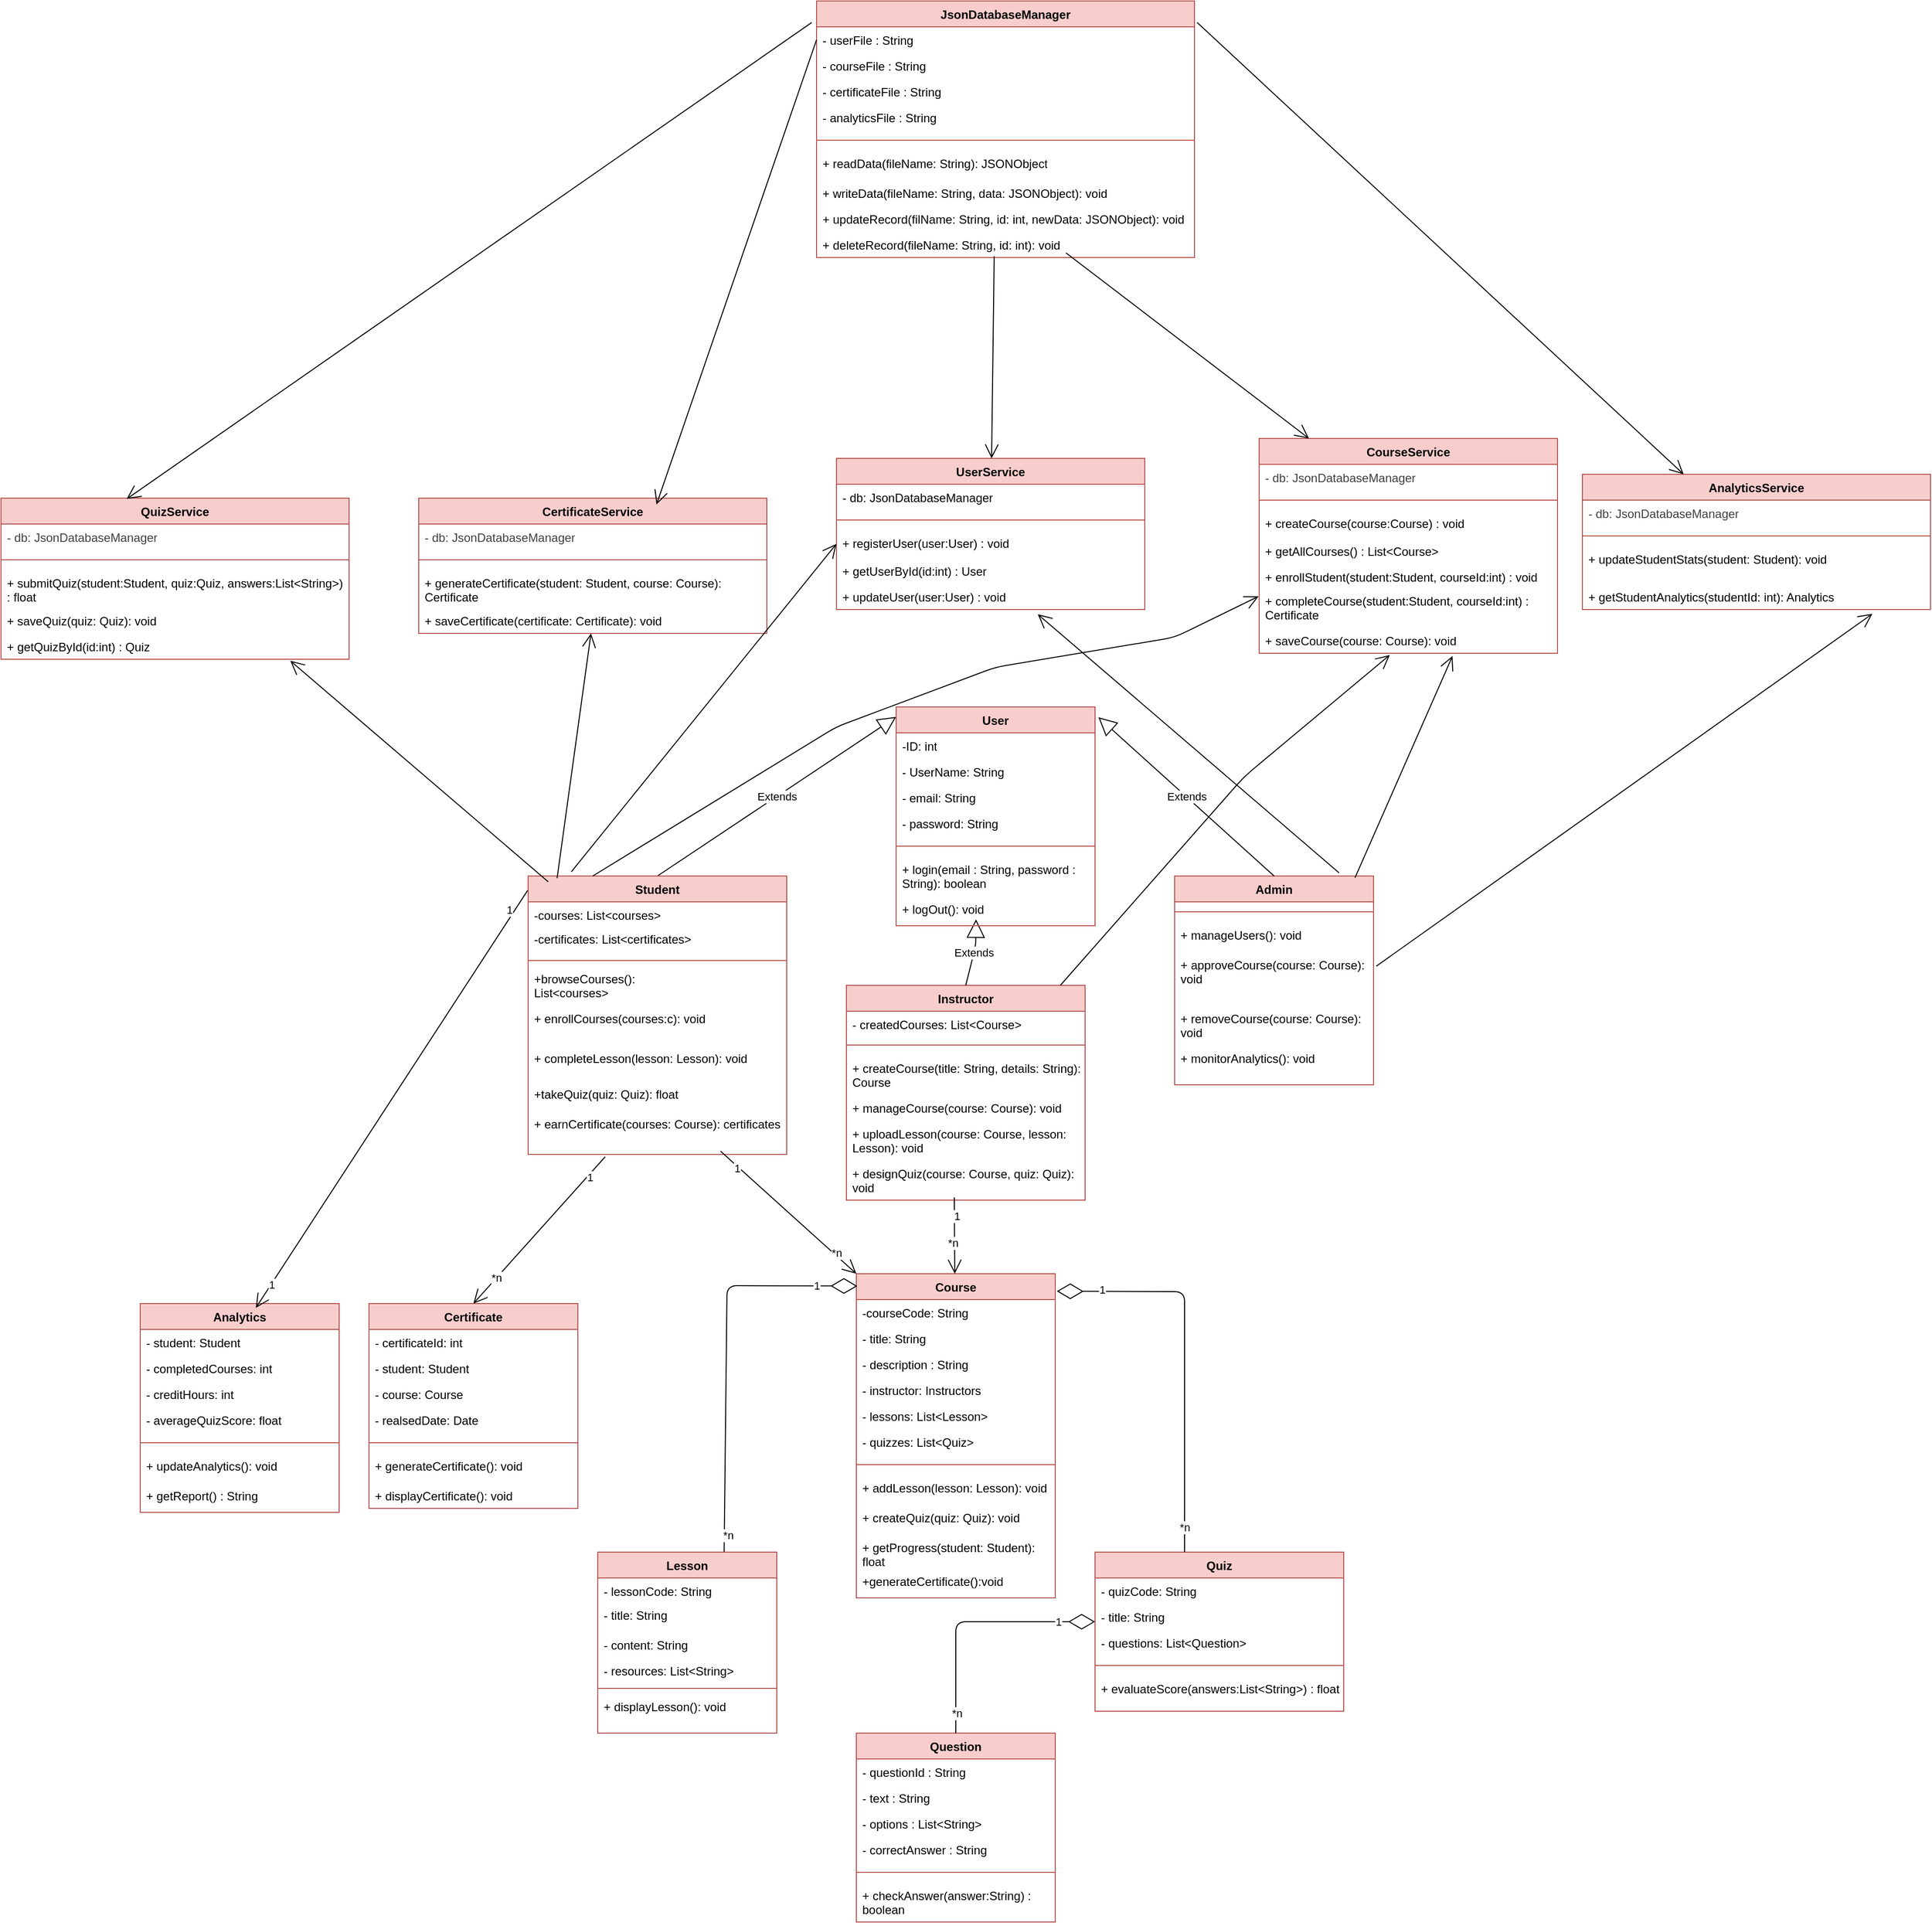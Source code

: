 <mxfile>
    <diagram id="cEKDuUURSg2HVchXVhs2" name="Page-1">
        <mxGraphModel dx="2039" dy="3141" grid="1" gridSize="10" guides="1" tooltips="1" connect="1" arrows="1" fold="1" page="1" pageScale="1" pageWidth="850" pageHeight="1100" background="#ffffff" math="0" shadow="0">
            <root>
                <mxCell id="0"/>
                <mxCell id="1" parent="0"/>
                <mxCell id="34" value="Admin" style="swimlane;fontStyle=1;align=center;verticalAlign=top;childLayout=stackLayout;horizontal=1;startSize=26;horizontalStack=0;resizeParent=1;resizeParentMax=0;resizeLast=0;collapsible=1;marginBottom=0;whiteSpace=wrap;html=1;fillColor=#f8cecc;strokeColor=#b85450;rounded=0;" parent="1" vertex="1">
                    <mxGeometry x="600" y="-920" width="200" height="210" as="geometry"/>
                </mxCell>
                <mxCell id="39" value="" style="line;strokeWidth=1;fillColor=none;align=left;verticalAlign=middle;spacingTop=-1;spacingLeft=3;spacingRight=3;rotatable=0;labelPosition=right;points=[];portConstraint=eastwest;strokeColor=inherit;rounded=0;" parent="34" vertex="1">
                    <mxGeometry y="26" width="200" height="20" as="geometry"/>
                </mxCell>
                <mxCell id="40" value="+ manageUsers(): void" style="text;strokeColor=none;fillColor=none;align=left;verticalAlign=top;spacingLeft=4;spacingRight=4;overflow=hidden;rotatable=0;points=[[0,0.5],[1,0.5]];portConstraint=eastwest;whiteSpace=wrap;html=1;rounded=0;" parent="34" vertex="1">
                    <mxGeometry y="46" width="200" height="30" as="geometry"/>
                </mxCell>
                <mxCell id="125" value="+ approveCourse(course: Course): void" style="text;strokeColor=none;fillColor=none;align=left;verticalAlign=top;spacingLeft=4;spacingRight=4;overflow=hidden;rotatable=0;points=[[0,0.5],[1,0.5]];portConstraint=eastwest;whiteSpace=wrap;html=1;rounded=0;" parent="34" vertex="1">
                    <mxGeometry y="76" width="200" height="54" as="geometry"/>
                </mxCell>
                <mxCell id="126" value="&lt;div&gt;&lt;font color=&quot;#000000&quot;&gt;+ removeCourse(course: Course): void&lt;/font&gt;&lt;/div&gt;&lt;div&gt;&lt;br&gt;&lt;/div&gt;" style="text;strokeColor=none;fillColor=none;align=left;verticalAlign=top;spacingLeft=4;spacingRight=4;overflow=hidden;rotatable=0;points=[[0,0.5],[1,0.5]];portConstraint=eastwest;whiteSpace=wrap;html=1;rounded=0;" parent="34" vertex="1">
                    <mxGeometry y="130" width="200" height="40" as="geometry"/>
                </mxCell>
                <mxCell id="127" value="&lt;div&gt;&lt;font color=&quot;#000000&quot;&gt;+ monitorAnalytics(): void&lt;/font&gt;&lt;/div&gt;&lt;div&gt;&lt;br&gt;&lt;/div&gt;" style="text;strokeColor=none;fillColor=none;align=left;verticalAlign=top;spacingLeft=4;spacingRight=4;overflow=hidden;rotatable=0;points=[[0,0.5],[1,0.5]];portConstraint=eastwest;whiteSpace=wrap;html=1;rounded=0;" parent="34" vertex="1">
                    <mxGeometry y="170" width="200" height="40" as="geometry"/>
                </mxCell>
                <mxCell id="41" value="Instructor" style="swimlane;fontStyle=1;align=center;verticalAlign=top;childLayout=stackLayout;horizontal=1;startSize=26;horizontalStack=0;resizeParent=1;resizeParentMax=0;resizeLast=0;collapsible=1;marginBottom=0;whiteSpace=wrap;html=1;fillColor=#f8cecc;strokeColor=#b85450;rounded=0;" parent="1" vertex="1">
                    <mxGeometry x="270" y="-810" width="240" height="216" as="geometry"/>
                </mxCell>
                <mxCell id="42" value="&lt;div&gt;&lt;font color=&quot;#000000&quot;&gt;- createdCourses: List&amp;lt;Course&amp;gt;&lt;/font&gt;&lt;/div&gt;" style="text;strokeColor=none;fillColor=none;align=left;verticalAlign=top;spacingLeft=4;spacingRight=4;overflow=hidden;rotatable=0;points=[[0,0.5],[1,0.5]];portConstraint=eastwest;whiteSpace=wrap;html=1;rounded=0;" parent="41" vertex="1">
                    <mxGeometry y="26" width="240" height="24" as="geometry"/>
                </mxCell>
                <mxCell id="46" value="" style="line;strokeWidth=1;fillColor=none;align=left;verticalAlign=middle;spacingTop=-1;spacingLeft=3;spacingRight=3;rotatable=0;labelPosition=right;points=[];portConstraint=eastwest;strokeColor=inherit;rounded=0;" parent="41" vertex="1">
                    <mxGeometry y="50" width="240" height="20" as="geometry"/>
                </mxCell>
                <mxCell id="47" value="+ createCourse(title: String, details: String): Course" style="text;strokeColor=none;fillColor=none;align=left;verticalAlign=top;spacingLeft=4;spacingRight=4;overflow=hidden;rotatable=0;points=[[0,0.5],[1,0.5]];portConstraint=eastwest;whiteSpace=wrap;html=1;rounded=0;" parent="41" vertex="1">
                    <mxGeometry y="70" width="240" height="40" as="geometry"/>
                </mxCell>
                <mxCell id="135" value="+ manageCourse(course: Course): void" style="text;strokeColor=none;fillColor=none;align=left;verticalAlign=top;spacingLeft=4;spacingRight=4;overflow=hidden;rotatable=0;points=[[0,0.5],[1,0.5]];portConstraint=eastwest;whiteSpace=wrap;html=1;" parent="41" vertex="1">
                    <mxGeometry y="110" width="240" height="26" as="geometry"/>
                </mxCell>
                <mxCell id="123" value="+ uploadLesson(course: Course, lesson: Lesson): void" style="text;strokeColor=none;fillColor=none;align=left;verticalAlign=top;spacingLeft=4;spacingRight=4;overflow=hidden;rotatable=0;points=[[0,0.5],[1,0.5]];portConstraint=eastwest;whiteSpace=wrap;html=1;rounded=0;" parent="41" vertex="1">
                    <mxGeometry y="136" width="240" height="40" as="geometry"/>
                </mxCell>
                <mxCell id="124" value="+ designQuiz(course: Course, quiz: Quiz): void" style="text;strokeColor=none;fillColor=none;align=left;verticalAlign=top;spacingLeft=4;spacingRight=4;overflow=hidden;rotatable=0;points=[[0,0.5],[1,0.5]];portConstraint=eastwest;whiteSpace=wrap;html=1;rounded=0;" parent="41" vertex="1">
                    <mxGeometry y="176" width="240" height="40" as="geometry"/>
                </mxCell>
                <mxCell id="60" value="Course" style="swimlane;fontStyle=1;align=center;verticalAlign=top;childLayout=stackLayout;horizontal=1;startSize=26;horizontalStack=0;resizeParent=1;resizeParentMax=0;resizeLast=0;collapsible=1;marginBottom=0;whiteSpace=wrap;html=1;fillColor=#f8cecc;strokeColor=#b85450;rounded=0;" parent="1" vertex="1">
                    <mxGeometry x="280" y="-520" width="200" height="326" as="geometry"/>
                </mxCell>
                <mxCell id="61" value="-courseCode: String&lt;div&gt;&lt;br&gt;&lt;/div&gt;&lt;div&gt;&lt;br&gt;&lt;/div&gt;" style="text;strokeColor=none;fillColor=none;align=left;verticalAlign=top;spacingLeft=4;spacingRight=4;overflow=hidden;rotatable=0;points=[[0,0.5],[1,0.5]];portConstraint=eastwest;whiteSpace=wrap;html=1;rounded=0;" parent="60" vertex="1">
                    <mxGeometry y="26" width="200" height="26" as="geometry"/>
                </mxCell>
                <mxCell id="62" value="- title: String" style="text;strokeColor=none;fillColor=none;align=left;verticalAlign=top;spacingLeft=4;spacingRight=4;overflow=hidden;rotatable=0;points=[[0,0.5],[1,0.5]];portConstraint=eastwest;whiteSpace=wrap;html=1;rounded=0;" parent="60" vertex="1">
                    <mxGeometry y="52" width="200" height="26" as="geometry"/>
                </mxCell>
                <mxCell id="136" value="- description : String" style="text;strokeColor=none;fillColor=none;align=left;verticalAlign=top;spacingLeft=4;spacingRight=4;overflow=hidden;rotatable=0;points=[[0,0.5],[1,0.5]];portConstraint=eastwest;whiteSpace=wrap;html=1;" parent="60" vertex="1">
                    <mxGeometry y="78" width="200" height="26" as="geometry"/>
                </mxCell>
                <mxCell id="63" value="- instructor: Instructors" style="text;strokeColor=none;fillColor=none;align=left;verticalAlign=top;spacingLeft=4;spacingRight=4;overflow=hidden;rotatable=0;points=[[0,0.5],[1,0.5]];portConstraint=eastwest;whiteSpace=wrap;html=1;rounded=0;" parent="60" vertex="1">
                    <mxGeometry y="104" width="200" height="26" as="geometry"/>
                </mxCell>
                <mxCell id="64" value="- lessons: List&amp;lt;Lesson&amp;gt;" style="text;strokeColor=none;fillColor=none;align=left;verticalAlign=top;spacingLeft=4;spacingRight=4;overflow=hidden;rotatable=0;points=[[0,0.5],[1,0.5]];portConstraint=eastwest;whiteSpace=wrap;html=1;rounded=0;" parent="60" vertex="1">
                    <mxGeometry y="130" width="200" height="26" as="geometry"/>
                </mxCell>
                <mxCell id="129" value="- quizzes: List&amp;lt;Quiz&amp;gt;" style="text;strokeColor=none;fillColor=none;align=left;verticalAlign=top;spacingLeft=4;spacingRight=4;overflow=hidden;rotatable=0;points=[[0,0.5],[1,0.5]];portConstraint=eastwest;whiteSpace=wrap;html=1;rounded=0;" parent="60" vertex="1">
                    <mxGeometry y="156" width="200" height="26" as="geometry"/>
                </mxCell>
                <mxCell id="65" value="" style="line;strokeWidth=1;fillColor=none;align=left;verticalAlign=middle;spacingTop=-1;spacingLeft=3;spacingRight=3;rotatable=0;labelPosition=right;points=[];portConstraint=eastwest;strokeColor=inherit;rounded=0;" parent="60" vertex="1">
                    <mxGeometry y="182" width="200" height="20" as="geometry"/>
                </mxCell>
                <mxCell id="66" value="&lt;div&gt;&lt;font color=&quot;#000000&quot;&gt;+ addLesson(lesson: Lesson): void&lt;/font&gt;&lt;/div&gt;&lt;div&gt;&lt;br&gt;&lt;/div&gt;" style="text;strokeColor=none;fillColor=none;align=left;verticalAlign=top;spacingLeft=4;spacingRight=4;overflow=hidden;rotatable=0;points=[[0,0.5],[1,0.5]];portConstraint=eastwest;whiteSpace=wrap;html=1;rounded=0;" parent="60" vertex="1">
                    <mxGeometry y="202" width="200" height="30" as="geometry"/>
                </mxCell>
                <mxCell id="102" value="&lt;div&gt;&lt;font color=&quot;#000000&quot;&gt;+ createQuiz(quiz: Quiz): void&lt;/font&gt;&lt;/div&gt;&lt;div&gt;&lt;br&gt;&lt;/div&gt;" style="text;strokeColor=none;fillColor=none;align=left;verticalAlign=top;spacingLeft=4;spacingRight=4;overflow=hidden;rotatable=0;points=[[0,0.5],[1,0.5]];portConstraint=eastwest;whiteSpace=wrap;html=1;" parent="60" vertex="1">
                    <mxGeometry y="232" width="200" height="30" as="geometry"/>
                </mxCell>
                <mxCell id="131" value="+ getProgress(student: Student): float" style="text;strokeColor=none;fillColor=none;align=left;verticalAlign=top;spacingLeft=4;spacingRight=4;overflow=hidden;rotatable=0;points=[[0,0.5],[1,0.5]];portConstraint=eastwest;whiteSpace=wrap;html=1;" parent="60" vertex="1">
                    <mxGeometry y="262" width="200" height="34" as="geometry"/>
                </mxCell>
                <mxCell id="130" value="&lt;div&gt;&lt;font color=&quot;#000000&quot;&gt;+generateCertificate():void&lt;/font&gt;&lt;/div&gt;" style="text;strokeColor=none;fillColor=none;align=left;verticalAlign=top;spacingLeft=4;spacingRight=4;overflow=hidden;rotatable=0;points=[[0,0.5],[1,0.5]];portConstraint=eastwest;whiteSpace=wrap;html=1;" parent="60" vertex="1">
                    <mxGeometry y="296" width="200" height="30" as="geometry"/>
                </mxCell>
                <mxCell id="67" value="Lesson" style="swimlane;fontStyle=1;align=center;verticalAlign=top;childLayout=stackLayout;horizontal=1;startSize=26;horizontalStack=0;resizeParent=1;resizeParentMax=0;resizeLast=0;collapsible=1;marginBottom=0;whiteSpace=wrap;html=1;fillColor=#f8cecc;strokeColor=#b85450;rounded=0;" parent="1" vertex="1">
                    <mxGeometry x="20" y="-240" width="180" height="182" as="geometry"/>
                </mxCell>
                <mxCell id="68" value="&lt;div&gt;&lt;font color=&quot;#000000&quot;&gt;- lessonCode: String&lt;/font&gt;&lt;/div&gt;" style="text;strokeColor=none;fillColor=none;align=left;verticalAlign=top;spacingLeft=4;spacingRight=4;overflow=hidden;rotatable=0;points=[[0,0.5],[1,0.5]];portConstraint=eastwest;whiteSpace=wrap;html=1;rounded=0;" parent="67" vertex="1">
                    <mxGeometry y="26" width="180" height="24" as="geometry"/>
                </mxCell>
                <mxCell id="69" value="&lt;div style=&quot;scrollbar-color: rgb(226, 226, 226) rgb(251, 251, 251); color: rgb(63, 63, 63);&quot;&gt;&lt;font color=&quot;#000000&quot;&gt;- title: String&lt;/font&gt;&lt;/div&gt;" style="text;strokeColor=none;fillColor=none;align=left;verticalAlign=top;spacingLeft=4;spacingRight=4;overflow=hidden;rotatable=0;points=[[0,0.5],[1,0.5]];portConstraint=eastwest;whiteSpace=wrap;html=1;rounded=0;" parent="67" vertex="1">
                    <mxGeometry y="50" width="180" height="30" as="geometry"/>
                </mxCell>
                <mxCell id="132" value="&lt;div&gt;&lt;font color=&quot;#000000&quot;&gt;- content: String&lt;/font&gt;&lt;/div&gt;&lt;div&gt;&lt;br&gt;&lt;/div&gt;" style="text;strokeColor=none;fillColor=none;align=left;verticalAlign=top;spacingLeft=4;spacingRight=4;overflow=hidden;rotatable=0;points=[[0,0.5],[1,0.5]];portConstraint=eastwest;whiteSpace=wrap;html=1;" parent="67" vertex="1">
                    <mxGeometry y="80" width="180" height="26" as="geometry"/>
                </mxCell>
                <mxCell id="133" value="&lt;div&gt;&lt;font color=&quot;#000000&quot;&gt;- resources: List&amp;lt;String&amp;gt;&lt;/font&gt;&lt;/div&gt;&lt;div&gt;&lt;br&gt;&lt;/div&gt;" style="text;strokeColor=none;fillColor=none;align=left;verticalAlign=top;spacingLeft=4;spacingRight=4;overflow=hidden;rotatable=0;points=[[0,0.5],[1,0.5]];portConstraint=eastwest;whiteSpace=wrap;html=1;" parent="67" vertex="1">
                    <mxGeometry y="106" width="180" height="26" as="geometry"/>
                </mxCell>
                <mxCell id="72" value="" style="line;strokeWidth=1;fillColor=none;align=left;verticalAlign=middle;spacingTop=-1;spacingLeft=3;spacingRight=3;rotatable=0;labelPosition=right;points=[];portConstraint=eastwest;strokeColor=inherit;rounded=0;" parent="67" vertex="1">
                    <mxGeometry y="132" width="180" height="10" as="geometry"/>
                </mxCell>
                <mxCell id="73" value="+ displayLesson(): void" style="text;strokeColor=none;fillColor=none;align=left;verticalAlign=top;spacingLeft=4;spacingRight=4;overflow=hidden;rotatable=0;points=[[0,0.5],[1,0.5]];portConstraint=eastwest;whiteSpace=wrap;html=1;rounded=0;" parent="67" vertex="1">
                    <mxGeometry y="142" width="180" height="40" as="geometry"/>
                </mxCell>
                <mxCell id="74" value="Quiz" style="swimlane;fontStyle=1;align=center;verticalAlign=top;childLayout=stackLayout;horizontal=1;startSize=26;horizontalStack=0;resizeParent=1;resizeParentMax=0;resizeLast=0;collapsible=1;marginBottom=0;whiteSpace=wrap;html=1;fillColor=#f8cecc;strokeColor=#b85450;rounded=0;" parent="1" vertex="1">
                    <mxGeometry x="520" y="-240" width="250" height="160" as="geometry"/>
                </mxCell>
                <mxCell id="75" value="&lt;div&gt;&lt;font color=&quot;#000000&quot;&gt;- quizCode: String&lt;/font&gt;&lt;/div&gt;" style="text;strokeColor=none;fillColor=none;align=left;verticalAlign=top;spacingLeft=4;spacingRight=4;overflow=hidden;rotatable=0;points=[[0,0.5],[1,0.5]];portConstraint=eastwest;whiteSpace=wrap;html=1;rounded=0;" parent="74" vertex="1">
                    <mxGeometry y="26" width="250" height="26" as="geometry"/>
                </mxCell>
                <mxCell id="76" value="- title: String" style="text;strokeColor=none;fillColor=none;align=left;verticalAlign=top;spacingLeft=4;spacingRight=4;overflow=hidden;rotatable=0;points=[[0,0.5],[1,0.5]];portConstraint=eastwest;whiteSpace=wrap;html=1;rounded=0;" parent="74" vertex="1">
                    <mxGeometry y="52" width="250" height="26" as="geometry"/>
                </mxCell>
                <mxCell id="77" value="- questions: List&amp;lt;Question&amp;gt;" style="text;strokeColor=none;fillColor=none;align=left;verticalAlign=top;spacingLeft=4;spacingRight=4;overflow=hidden;rotatable=0;points=[[0,0.5],[1,0.5]];portConstraint=eastwest;whiteSpace=wrap;html=1;rounded=0;" parent="74" vertex="1">
                    <mxGeometry y="78" width="250" height="26" as="geometry"/>
                </mxCell>
                <mxCell id="79" value="" style="line;strokeWidth=1;fillColor=none;align=left;verticalAlign=middle;spacingTop=-1;spacingLeft=3;spacingRight=3;rotatable=0;labelPosition=right;points=[];portConstraint=eastwest;strokeColor=inherit;rounded=0;" parent="74" vertex="1">
                    <mxGeometry y="104" width="250" height="20" as="geometry"/>
                </mxCell>
                <mxCell id="80" value="+ evaluateScore(answers:List&amp;lt;String&amp;gt;) : float" style="text;strokeColor=none;fillColor=none;align=left;verticalAlign=top;spacingLeft=4;spacingRight=4;overflow=hidden;rotatable=0;points=[[0,0.5],[1,0.5]];portConstraint=eastwest;whiteSpace=wrap;html=1;rounded=0;" parent="74" vertex="1">
                    <mxGeometry y="124" width="250" height="36" as="geometry"/>
                </mxCell>
                <mxCell id="85" value="Question" style="swimlane;fontStyle=1;align=center;verticalAlign=top;childLayout=stackLayout;horizontal=1;startSize=26;horizontalStack=0;resizeParent=1;resizeParentMax=0;resizeLast=0;collapsible=1;marginBottom=0;whiteSpace=wrap;html=1;fillColor=#f8cecc;strokeColor=#b85450;rounded=0;" parent="1" vertex="1">
                    <mxGeometry x="280" y="-58" width="200" height="190" as="geometry"/>
                </mxCell>
                <mxCell id="86" value="&lt;div&gt;&lt;font color=&quot;#000000&quot;&gt;- questionId : String&lt;/font&gt;&lt;/div&gt;&lt;div&gt;&lt;br&gt;&lt;/div&gt;" style="text;strokeColor=none;fillColor=none;align=left;verticalAlign=top;spacingLeft=4;spacingRight=4;overflow=hidden;rotatable=0;points=[[0,0.5],[1,0.5]];portConstraint=eastwest;whiteSpace=wrap;html=1;rounded=0;" parent="85" vertex="1">
                    <mxGeometry y="26" width="200" height="26" as="geometry"/>
                </mxCell>
                <mxCell id="87" value="- text : String" style="text;strokeColor=none;fillColor=none;align=left;verticalAlign=top;spacingLeft=4;spacingRight=4;overflow=hidden;rotatable=0;points=[[0,0.5],[1,0.5]];portConstraint=eastwest;whiteSpace=wrap;html=1;rounded=0;" parent="85" vertex="1">
                    <mxGeometry y="52" width="200" height="26" as="geometry"/>
                </mxCell>
                <mxCell id="88" value="- options : List&amp;lt;String&amp;gt;" style="text;strokeColor=none;fillColor=none;align=left;verticalAlign=top;spacingLeft=4;spacingRight=4;overflow=hidden;rotatable=0;points=[[0,0.5],[1,0.5]];portConstraint=eastwest;whiteSpace=wrap;html=1;rounded=0;" parent="85" vertex="1">
                    <mxGeometry y="78" width="200" height="26" as="geometry"/>
                </mxCell>
                <mxCell id="89" value="- correctAnswer : String" style="text;strokeColor=none;fillColor=none;align=left;verticalAlign=top;spacingLeft=4;spacingRight=4;overflow=hidden;rotatable=0;points=[[0,0.5],[1,0.5]];portConstraint=eastwest;whiteSpace=wrap;html=1;rounded=0;" parent="85" vertex="1">
                    <mxGeometry y="104" width="200" height="26" as="geometry"/>
                </mxCell>
                <mxCell id="90" value="" style="line;strokeWidth=1;fillColor=none;align=left;verticalAlign=middle;spacingTop=-1;spacingLeft=3;spacingRight=3;rotatable=0;labelPosition=right;points=[];portConstraint=eastwest;strokeColor=inherit;rounded=0;" parent="85" vertex="1">
                    <mxGeometry y="130" width="200" height="20" as="geometry"/>
                </mxCell>
                <mxCell id="91" value="+ checkAnswer(answer:String) : boolean" style="text;strokeColor=none;fillColor=none;align=left;verticalAlign=top;spacingLeft=4;spacingRight=4;overflow=hidden;rotatable=0;points=[[0,0.5],[1,0.5]];portConstraint=eastwest;whiteSpace=wrap;html=1;rounded=0;" parent="85" vertex="1">
                    <mxGeometry y="150" width="200" height="40" as="geometry"/>
                </mxCell>
                <mxCell id="92" value=" JsonDatabaseManager" style="swimlane;fontStyle=1;align=center;verticalAlign=top;childLayout=stackLayout;horizontal=1;startSize=26;horizontalStack=0;resizeParent=1;resizeParentMax=0;resizeLast=0;collapsible=1;marginBottom=0;whiteSpace=wrap;html=1;fillColor=#f8cecc;strokeColor=#b85450;rounded=0;swimlaneLine=1;glass=0;" parent="1" vertex="1">
                    <mxGeometry x="240" y="-1800" width="380" height="258" as="geometry"/>
                </mxCell>
                <mxCell id="93" value="&lt;div&gt;&lt;font color=&quot;#000000&quot;&gt;- userFile : String&lt;/font&gt;&lt;/div&gt;" style="text;strokeColor=none;fillColor=none;align=left;verticalAlign=top;spacingLeft=4;spacingRight=4;overflow=hidden;rotatable=0;points=[[0,0.5],[1,0.5]];portConstraint=eastwest;whiteSpace=wrap;html=1;rounded=0;" parent="92" vertex="1">
                    <mxGeometry y="26" width="380" height="26" as="geometry"/>
                </mxCell>
                <mxCell id="94" value="- courseFile : String" style="text;strokeColor=none;fillColor=none;align=left;verticalAlign=top;spacingLeft=4;spacingRight=4;overflow=hidden;rotatable=0;points=[[0,0.5],[1,0.5]];portConstraint=eastwest;whiteSpace=wrap;html=1;rounded=0;" parent="92" vertex="1">
                    <mxGeometry y="52" width="380" height="26" as="geometry"/>
                </mxCell>
                <mxCell id="95" value="- certificateFile : String" style="text;strokeColor=none;fillColor=none;align=left;verticalAlign=top;spacingLeft=4;spacingRight=4;overflow=hidden;rotatable=0;points=[[0,0.5],[1,0.5]];portConstraint=eastwest;whiteSpace=wrap;html=1;rounded=0;" parent="92" vertex="1">
                    <mxGeometry y="78" width="380" height="26" as="geometry"/>
                </mxCell>
                <mxCell id="96" value="- analyticsFile : String" style="text;strokeColor=none;fillColor=none;align=left;verticalAlign=top;spacingLeft=4;spacingRight=4;overflow=hidden;rotatable=0;points=[[0,0.5],[1,0.5]];portConstraint=eastwest;whiteSpace=wrap;html=1;rounded=0;" parent="92" vertex="1">
                    <mxGeometry y="104" width="380" height="26" as="geometry"/>
                </mxCell>
                <mxCell id="97" value="" style="line;strokeWidth=1;fillColor=none;align=left;verticalAlign=middle;spacingTop=-1;spacingLeft=3;spacingRight=3;rotatable=0;labelPosition=right;points=[];portConstraint=eastwest;strokeColor=inherit;rounded=0;" parent="92" vertex="1">
                    <mxGeometry y="130" width="380" height="20" as="geometry"/>
                </mxCell>
                <mxCell id="98" value="+ readData(fileName: String): JSONObject" style="text;strokeColor=none;fillColor=none;align=left;verticalAlign=top;spacingLeft=4;spacingRight=4;overflow=hidden;rotatable=0;points=[[0,0.5],[1,0.5]];portConstraint=eastwest;whiteSpace=wrap;html=1;rounded=0;" parent="92" vertex="1">
                    <mxGeometry y="150" width="380" height="30" as="geometry"/>
                </mxCell>
                <mxCell id="2p5rLuBncBDOpsT4pTrb-207" value="+ writeData(fileName: String, data: JSONObject): void" style="text;strokeColor=none;fillColor=none;align=left;verticalAlign=top;spacingLeft=4;spacingRight=4;overflow=hidden;rotatable=0;points=[[0,0.5],[1,0.5]];portConstraint=eastwest;whiteSpace=wrap;html=1;" vertex="1" parent="92">
                    <mxGeometry y="180" width="380" height="26" as="geometry"/>
                </mxCell>
                <mxCell id="2p5rLuBncBDOpsT4pTrb-208" value="+ updateRecord(filName: String, id: int, newData: JSONObject): void" style="text;strokeColor=none;fillColor=none;align=left;verticalAlign=top;spacingLeft=4;spacingRight=4;overflow=hidden;rotatable=0;points=[[0,0.5],[1,0.5]];portConstraint=eastwest;whiteSpace=wrap;html=1;" vertex="1" parent="92">
                    <mxGeometry y="206" width="380" height="26" as="geometry"/>
                </mxCell>
                <mxCell id="2p5rLuBncBDOpsT4pTrb-206" value="+ deleteRecord(fileName: String, id: int): void" style="text;strokeColor=none;fillColor=none;align=left;verticalAlign=top;spacingLeft=4;spacingRight=4;overflow=hidden;rotatable=0;points=[[0,0.5],[1,0.5]];portConstraint=eastwest;whiteSpace=wrap;html=1;" vertex="1" parent="92">
                    <mxGeometry y="232" width="380" height="26" as="geometry"/>
                </mxCell>
                <mxCell id="99" value="Extends" style="endArrow=block;endSize=16;endFill=0;html=1;exitX=0.5;exitY=0;exitDx=0;exitDy=0;entryX=-0.022;entryY=0.11;entryDx=0;entryDy=0;entryPerimeter=0;" parent="1" source="115" edge="1">
                    <mxGeometry width="160" relative="1" as="geometry">
                        <mxPoint x="191.04" y="-922.86" as="sourcePoint"/>
                        <mxPoint x="320" y="-1080" as="targetPoint"/>
                    </mxGeometry>
                </mxCell>
                <mxCell id="100" value="Extends" style="endArrow=block;endSize=16;endFill=0;html=1;exitX=0.5;exitY=0;exitDx=0;exitDy=0;entryX=0.502;entryY=1.12;entryDx=0;entryDy=0;entryPerimeter=0;" parent="1" source="41" edge="1">
                    <mxGeometry width="160" relative="1" as="geometry">
                        <mxPoint x="340" y="-940" as="sourcePoint"/>
                        <mxPoint x="400.32" y="-876.4" as="targetPoint"/>
                        <Array as="points">
                            <mxPoint x="400" y="-850"/>
                        </Array>
                    </mxGeometry>
                </mxCell>
                <mxCell id="101" value="Extends" style="endArrow=block;endSize=16;endFill=0;html=1;entryX=1.017;entryY=0.047;entryDx=0;entryDy=0;entryPerimeter=0;exitX=0.5;exitY=0;exitDx=0;exitDy=0;" parent="1" source="34" target="107" edge="1">
                    <mxGeometry width="160" relative="1" as="geometry">
                        <mxPoint x="681.6" y="-951.34" as="sourcePoint"/>
                        <mxPoint x="480.0" y="-1080" as="targetPoint"/>
                        <Array as="points"/>
                    </mxGeometry>
                </mxCell>
                <mxCell id="107" value="User" style="swimlane;fontStyle=1;align=center;verticalAlign=top;childLayout=stackLayout;horizontal=1;startSize=26;horizontalStack=0;resizeParent=1;resizeParentMax=0;resizeLast=0;collapsible=1;marginBottom=0;whiteSpace=wrap;html=1;fillColor=#f8cecc;strokeColor=#b85450;rounded=0;" parent="1" vertex="1">
                    <mxGeometry x="320" y="-1090" width="200" height="220" as="geometry"/>
                </mxCell>
                <mxCell id="108" value="-ID: int&lt;div&gt;&lt;br&gt;&lt;/div&gt;&lt;div&gt;&lt;br&gt;&lt;/div&gt;" style="text;strokeColor=none;fillColor=none;align=left;verticalAlign=top;spacingLeft=4;spacingRight=4;overflow=hidden;rotatable=0;points=[[0,0.5],[1,0.5]];portConstraint=eastwest;whiteSpace=wrap;html=1;rounded=0;" parent="107" vertex="1">
                    <mxGeometry y="26" width="200" height="26" as="geometry"/>
                </mxCell>
                <mxCell id="109" value="- UserName: String" style="text;strokeColor=none;fillColor=none;align=left;verticalAlign=top;spacingLeft=4;spacingRight=4;overflow=hidden;rotatable=0;points=[[0,0.5],[1,0.5]];portConstraint=eastwest;whiteSpace=wrap;html=1;rounded=0;" parent="107" vertex="1">
                    <mxGeometry y="52" width="200" height="26" as="geometry"/>
                </mxCell>
                <mxCell id="110" value="- email: String" style="text;strokeColor=none;fillColor=none;align=left;verticalAlign=top;spacingLeft=4;spacingRight=4;overflow=hidden;rotatable=0;points=[[0,0.5],[1,0.5]];portConstraint=eastwest;whiteSpace=wrap;html=1;rounded=0;" parent="107" vertex="1">
                    <mxGeometry y="78" width="200" height="26" as="geometry"/>
                </mxCell>
                <mxCell id="111" value="- password: String" style="text;strokeColor=none;fillColor=none;align=left;verticalAlign=top;spacingLeft=4;spacingRight=4;overflow=hidden;rotatable=0;points=[[0,0.5],[1,0.5]];portConstraint=eastwest;whiteSpace=wrap;html=1;rounded=0;" parent="107" vertex="1">
                    <mxGeometry y="104" width="200" height="26" as="geometry"/>
                </mxCell>
                <mxCell id="112" value="" style="line;strokeWidth=1;fillColor=none;align=left;verticalAlign=middle;spacingTop=-1;spacingLeft=3;spacingRight=3;rotatable=0;labelPosition=right;points=[];portConstraint=eastwest;strokeColor=inherit;rounded=0;" parent="107" vertex="1">
                    <mxGeometry y="130" width="200" height="20" as="geometry"/>
                </mxCell>
                <mxCell id="113" value="+ login(email : String, password : String): boolean" style="text;strokeColor=none;fillColor=none;align=left;verticalAlign=top;spacingLeft=4;spacingRight=4;overflow=hidden;rotatable=0;points=[[0,0.5],[1,0.5]];portConstraint=eastwest;whiteSpace=wrap;html=1;rounded=0;" parent="107" vertex="1">
                    <mxGeometry y="150" width="200" height="40" as="geometry"/>
                </mxCell>
                <mxCell id="114" value="+ logOut(): void" style="text;strokeColor=none;fillColor=none;align=left;verticalAlign=top;spacingLeft=4;spacingRight=4;overflow=hidden;rotatable=0;points=[[0,0.5],[1,0.5]];portConstraint=eastwest;whiteSpace=wrap;html=1;" parent="107" vertex="1">
                    <mxGeometry y="190" width="200" height="30" as="geometry"/>
                </mxCell>
                <mxCell id="115" value="Student&lt;span style=&quot;font-family: monospace; font-size: 0px; font-weight: 400; text-align: start; text-wrap-mode: nowrap;&quot;&gt;%3CmxGraphModel%3E%3Croot%3E%3CmxCell%20id%3D%220%22%2F%3E%3CmxCell%20id%3D%221%22%20parent%3D%220%22%2F%3E%3CmxCell%20id%3D%222%22%20value%3D%22User%22%20style%3D%22swimlane%3BfontStyle%3D1%3Balign%3Dcenter%3BverticalAlign%3Dtop%3BchildLayout%3DstackLayout%3Bhorizontal%3D1%3BstartSize%3D26%3BhorizontalStack%3D0%3BresizeParent%3D1%3BresizeParentMax%3D0%3BresizeLast%3D0%3Bcollapsible%3D1%3BmarginBottom%3D0%3BwhiteSpace%3Dwrap%3Bhtml%3D1%3BfillColor%3D%23f8cecc%3BstrokeColor%3D%23b85450%3Brounded%3D0%3B%22%20vertex%3D%221%22%20parent%3D%221%22%3E%3CmxGeometry%20x%3D%22320%22%20y%3D%22-440%22%20width%3D%22160%22%20height%3D%22210%22%20as%3D%22geometry%22%2F%3E%3C%2FmxCell%3E%3CmxCell%20id%3D%223%22%20value%3D%22-ID%3A%20int%26lt%3Bdiv%26gt%3B%26lt%3Bbr%26gt%3B%26lt%3B%2Fdiv%26gt%3B%26lt%3Bdiv%26gt%3B%26lt%3Bbr%26gt%3B%26lt%3B%2Fdiv%26gt%3B%22%20style%3D%22text%3BstrokeColor%3Dnone%3BfillColor%3Dnone%3Balign%3Dleft%3BverticalAlign%3Dtop%3BspacingLeft%3D4%3BspacingRight%3D4%3Boverflow%3Dhidden%3Brotatable%3D0%3Bpoints%3D%5B%5B0%2C0.5%5D%2C%5B1%2C0.5%5D%5D%3BportConstraint%3Deastwest%3BwhiteSpace%3Dwrap%3Bhtml%3D1%3Brounded%3D0%3B%22%20vertex%3D%221%22%20parent%3D%222%22%3E%3CmxGeometry%20y%3D%2226%22%20width%3D%22160%22%20height%3D%2226%22%20as%3D%22geometry%22%2F%3E%3C%2FmxCell%3E%3CmxCell%20id%3D%224%22%20value%3D%22-%20UserName%3A%20String%22%20style%3D%22text%3BstrokeColor%3Dnone%3BfillColor%3Dnone%3Balign%3Dleft%3BverticalAlign%3Dtop%3BspacingLeft%3D4%3BspacingRight%3D4%3Boverflow%3Dhidden%3Brotatable%3D0%3Bpoints%3D%5B%5B0%2C0.5%5D%2C%5B1%2C0.5%5D%5D%3BportConstraint%3Deastwest%3BwhiteSpace%3Dwrap%3Bhtml%3D1%3Brounded%3D0%3B%22%20vertex%3D%221%22%20parent%3D%222%22%3E%3CmxGeometry%20y%3D%2252%22%20width%3D%22160%22%20height%3D%2226%22%20as%3D%22geometry%22%2F%3E%3C%2FmxCell%3E%3CmxCell%20id%3D%225%22%20value%3D%22-%20email%3A%20String%22%20style%3D%22text%3BstrokeColor%3Dnone%3BfillColor%3Dnone%3Balign%3Dleft%3BverticalAlign%3Dtop%3BspacingLeft%3D4%3BspacingRight%3D4%3Boverflow%3Dhidden%3Brotatable%3D0%3Bpoints%3D%5B%5B0%2C0.5%5D%2C%5B1%2C0.5%5D%5D%3BportConstraint%3Deastwest%3BwhiteSpace%3Dwrap%3Bhtml%3D1%3Brounded%3D0%3B%22%20vertex%3D%221%22%20parent%3D%222%22%3E%3CmxGeometry%20y%3D%2278%22%20width%3D%22160%22%20height%3D%2226%22%20as%3D%22geometry%22%2F%3E%3C%2FmxCell%3E%3CmxCell%20id%3D%226%22%20value%3D%22-%20password%3A%20String%22%20style%3D%22text%3BstrokeColor%3Dnone%3BfillColor%3Dnone%3Balign%3Dleft%3BverticalAlign%3Dtop%3BspacingLeft%3D4%3BspacingRight%3D4%3Boverflow%3Dhidden%3Brotatable%3D0%3Bpoints%3D%5B%5B0%2C0.5%5D%2C%5B1%2C0.5%5D%5D%3BportConstraint%3Deastwest%3BwhiteSpace%3Dwrap%3Bhtml%3D1%3Brounded%3D0%3B%22%20vertex%3D%221%22%20parent%3D%222%22%3E%3CmxGeometry%20y%3D%22104%22%20width%3D%22160%22%20height%3D%2226%22%20as%3D%22geometry%22%2F%3E%3C%2FmxCell%3E%3CmxCell%20id%3D%227%22%20value%3D%22%22%20style%3D%22line%3BstrokeWidth%3D1%3BfillColor%3Dnone%3Balign%3Dleft%3BverticalAlign%3Dmiddle%3BspacingTop%3D-1%3BspacingLeft%3D3%3BspacingRight%3D3%3Brotatable%3D0%3BlabelPosition%3Dright%3Bpoints%3D%5B%5D%3BportConstraint%3Deastwest%3BstrokeColor%3Dinherit%3Brounded%3D0%3B%22%20vertex%3D%221%22%20parent%3D%222%22%3E%3CmxGeometry%20y%3D%22130%22%20width%3D%22160%22%20height%3D%2220%22%20as%3D%22geometry%22%2F%3E%3C%2FmxCell%3E%3CmxCell%20id%3D%228%22%20value%3D%22%2B%20logIn()%3A%20void%22%20style%3D%22text%3BstrokeColor%3Dnone%3BfillColor%3Dnone%3Balign%3Dleft%3BverticalAlign%3Dtop%3BspacingLeft%3D4%3BspacingRight%3D4%3Boverflow%3Dhidden%3Brotatable%3D0%3Bpoints%3D%5B%5B0%2C0.5%5D%2C%5B1%2C0.5%5D%5D%3BportConstraint%3Deastwest%3BwhiteSpace%3Dwrap%3Bhtml%3D1%3Brounded%3D0%3B%22%20vertex%3D%221%22%20parent%3D%222%22%3E%3CmxGeometry%20y%3D%22150%22%20width%3D%22160%22%20height%3D%2230%22%20as%3D%22geometry%22%2F%3E%3C%2FmxCell%3E%3CmxCell%20id%3D%229%22%20value%3D%22%2B%20logOut()%3A%20void%22%20style%3D%22text%3BstrokeColor%3Dnone%3BfillColor%3Dnone%3Balign%3Dleft%3BverticalAlign%3Dtop%3BspacingLeft%3D4%3BspacingRight%3D4%3Boverflow%3Dhidden%3Brotatable%3D0%3Bpoints%3D%5B%5B0%2C0.5%5D%2C%5B1%2C0.5%5D%5D%3BportConstraint%3Deastwest%3BwhiteSpace%3Dwrap%3Bhtml%3D1%3B%22%20vertex%3D%221%22%20parent%3D%222%22%3E%3CmxGeometry%20y%3D%22180%22%20width%3D%22160%22%20height%3D%2230%22%20as%3D%22geometry%22%2F%3E%3C%2FmxCell%3E%3C%2Froot%3E%3C%2FmxGraphModel%3E&lt;/span&gt;" style="swimlane;fontStyle=1;align=center;verticalAlign=top;childLayout=stackLayout;horizontal=1;startSize=26;horizontalStack=0;resizeParent=1;resizeParentMax=0;resizeLast=0;collapsible=1;marginBottom=0;whiteSpace=wrap;html=1;fillColor=#f8cecc;strokeColor=#b85450;rounded=0;" parent="1" vertex="1">
                    <mxGeometry x="-50" y="-920" width="260" height="280" as="geometry"/>
                </mxCell>
                <mxCell id="116" value="-courses: List&amp;lt;courses&amp;gt;&lt;div&gt;&lt;br&gt;&lt;/div&gt;&lt;div&gt;&lt;br&gt;&lt;/div&gt;" style="text;strokeColor=none;fillColor=none;align=left;verticalAlign=top;spacingLeft=4;spacingRight=4;overflow=hidden;rotatable=0;points=[[0,0.5],[1,0.5]];portConstraint=eastwest;whiteSpace=wrap;html=1;rounded=0;" parent="115" vertex="1">
                    <mxGeometry y="26" width="260" height="24" as="geometry"/>
                </mxCell>
                <mxCell id="117" value="-certificates: List&amp;lt;certificates&amp;gt;&lt;div style=&quot;color: rgb(63, 63, 63); scrollbar-color: rgb(226, 226, 226) rgb(251, 251, 251);&quot;&gt;&lt;br style=&quot;color: rgb(63, 63, 63); scrollbar-color: rgb(226, 226, 226) rgb(251, 251, 251);&quot;&gt;&lt;/div&gt;" style="text;strokeColor=none;fillColor=none;align=left;verticalAlign=top;spacingLeft=4;spacingRight=4;overflow=hidden;rotatable=0;points=[[0,0.5],[1,0.5]];portConstraint=eastwest;whiteSpace=wrap;html=1;rounded=0;labelBackgroundColor=none;labelBorderColor=none;" parent="115" vertex="1">
                    <mxGeometry y="50" width="260" height="30" as="geometry"/>
                </mxCell>
                <mxCell id="118" value="" style="line;strokeWidth=1;fillColor=none;align=left;verticalAlign=middle;spacingTop=-1;spacingLeft=3;spacingRight=3;rotatable=0;labelPosition=right;points=[];portConstraint=eastwest;strokeColor=inherit;rounded=0;" parent="115" vertex="1">
                    <mxGeometry y="80" width="260" height="10" as="geometry"/>
                </mxCell>
                <mxCell id="119" value="+browseCourses():&lt;div&gt;List&amp;lt;courses&amp;gt;&lt;/div&gt;" style="text;strokeColor=none;fillColor=none;align=left;verticalAlign=top;spacingLeft=4;spacingRight=4;overflow=hidden;rotatable=0;points=[[0,0.5],[1,0.5]];portConstraint=eastwest;whiteSpace=wrap;html=1;rounded=0;" parent="115" vertex="1">
                    <mxGeometry y="90" width="260" height="40" as="geometry"/>
                </mxCell>
                <mxCell id="120" value="&lt;span style=&quot;color: rgb(0, 0, 0);&quot;&gt;+ enrollCourses(courses:c): void&lt;/span&gt;" style="text;strokeColor=none;fillColor=none;align=left;verticalAlign=top;spacingLeft=4;spacingRight=4;overflow=hidden;rotatable=0;points=[[0,0.5],[1,0.5]];portConstraint=eastwest;whiteSpace=wrap;html=1;" parent="115" vertex="1">
                    <mxGeometry y="130" width="260" height="40" as="geometry"/>
                </mxCell>
                <mxCell id="134" value="+ completeLesson(lesson: Lesson): void" style="text;strokeColor=none;fillColor=none;align=left;verticalAlign=top;spacingLeft=4;spacingRight=4;overflow=hidden;rotatable=0;points=[[0,0.5],[1,0.5]];portConstraint=eastwest;whiteSpace=wrap;html=1;" parent="115" vertex="1">
                    <mxGeometry y="170" width="260" height="36" as="geometry"/>
                </mxCell>
                <mxCell id="121" value="+takeQuiz(quiz: Quiz): float" style="text;strokeColor=none;fillColor=none;align=left;verticalAlign=top;spacingLeft=4;spacingRight=4;overflow=hidden;rotatable=0;points=[[0,0.5],[1,0.5]];portConstraint=eastwest;whiteSpace=wrap;html=1;" parent="115" vertex="1">
                    <mxGeometry y="206" width="260" height="30" as="geometry"/>
                </mxCell>
                <mxCell id="122" value="+ earnCertificate(courses: Course): certificates" style="text;strokeColor=none;fillColor=none;align=left;verticalAlign=top;spacingLeft=4;spacingRight=4;overflow=hidden;rotatable=0;points=[[0,0.5],[1,0.5]];portConstraint=eastwest;whiteSpace=wrap;html=1;" parent="115" vertex="1">
                    <mxGeometry y="236" width="260" height="44" as="geometry"/>
                </mxCell>
                <mxCell id="144" value="" style="endArrow=diamondThin;endFill=0;endSize=24;html=1;entryX=0.005;entryY=0.038;entryDx=0;entryDy=0;entryPerimeter=0;exitX=0.706;exitY=-0.003;exitDx=0;exitDy=0;exitPerimeter=0;" parent="1" source="67" target="60" edge="1">
                    <mxGeometry width="160" relative="1" as="geometry">
                        <mxPoint x="280" y="-270" as="sourcePoint"/>
                        <mxPoint x="440" y="-270" as="targetPoint"/>
                        <Array as="points">
                            <mxPoint x="150" y="-508"/>
                        </Array>
                    </mxGeometry>
                </mxCell>
                <mxCell id="175" value="1" style="edgeLabel;html=1;align=center;verticalAlign=middle;resizable=0;points=[];" parent="144" vertex="1" connectable="0">
                    <mxGeometry x="0.793" y="1" relative="1" as="geometry">
                        <mxPoint as="offset"/>
                    </mxGeometry>
                </mxCell>
                <mxCell id="176" value="*n" style="edgeLabel;html=1;align=center;verticalAlign=middle;resizable=0;points=[];" parent="144" vertex="1" connectable="0">
                    <mxGeometry x="-0.91" y="-3" relative="1" as="geometry">
                        <mxPoint y="1" as="offset"/>
                    </mxGeometry>
                </mxCell>
                <mxCell id="148" value="" style="endArrow=diamondThin;endFill=0;endSize=24;html=1;entryX=1.008;entryY=0.054;entryDx=0;entryDy=0;entryPerimeter=0;" parent="1" target="60" edge="1">
                    <mxGeometry width="160" relative="1" as="geometry">
                        <mxPoint x="610" y="-240" as="sourcePoint"/>
                        <mxPoint x="440" y="-270" as="targetPoint"/>
                        <Array as="points">
                            <mxPoint x="610" y="-502"/>
                        </Array>
                    </mxGeometry>
                </mxCell>
                <mxCell id="177" value="1" style="edgeLabel;html=1;align=center;verticalAlign=middle;resizable=0;points=[];" parent="148" vertex="1" connectable="0">
                    <mxGeometry x="0.775" y="-2" relative="1" as="geometry">
                        <mxPoint x="1" as="offset"/>
                    </mxGeometry>
                </mxCell>
                <mxCell id="178" value="*n" style="edgeLabel;html=1;align=center;verticalAlign=middle;resizable=0;points=[];" parent="148" vertex="1" connectable="0">
                    <mxGeometry x="-0.869" relative="1" as="geometry">
                        <mxPoint as="offset"/>
                    </mxGeometry>
                </mxCell>
                <mxCell id="149" value="" style="endArrow=diamondThin;endFill=0;endSize=24;html=1;entryX=-0.011;entryY=0.132;entryDx=0;entryDy=0;entryPerimeter=0;exitX=0.5;exitY=0;exitDx=0;exitDy=0;" parent="1" source="85" edge="1">
                    <mxGeometry width="160" relative="1" as="geometry">
                        <mxPoint x="382.75" y="-9.12" as="sourcePoint"/>
                        <mxPoint x="520" y="-170.0" as="targetPoint"/>
                        <Array as="points">
                            <mxPoint x="380" y="-170"/>
                        </Array>
                    </mxGeometry>
                </mxCell>
                <mxCell id="179" value="1" style="edgeLabel;html=1;align=center;verticalAlign=middle;resizable=0;points=[];" parent="149" vertex="1" connectable="0">
                    <mxGeometry x="0.704" relative="1" as="geometry">
                        <mxPoint as="offset"/>
                    </mxGeometry>
                </mxCell>
                <mxCell id="181" value="*n" style="edgeLabel;html=1;align=center;verticalAlign=middle;resizable=0;points=[];" parent="149" vertex="1" connectable="0">
                    <mxGeometry x="-0.838" y="-1" relative="1" as="geometry">
                        <mxPoint as="offset"/>
                    </mxGeometry>
                </mxCell>
                <mxCell id="150" value="" style="endArrow=open;endFill=1;endSize=12;html=1;exitX=0.452;exitY=0.931;exitDx=0;exitDy=0;exitPerimeter=0;" parent="1" source="124" target="60" edge="1">
                    <mxGeometry width="160" relative="1" as="geometry">
                        <mxPoint x="380" y="-570" as="sourcePoint"/>
                        <mxPoint x="-130" y="-220" as="targetPoint"/>
                    </mxGeometry>
                </mxCell>
                <mxCell id="184" value="1" style="edgeLabel;html=1;align=center;verticalAlign=middle;resizable=0;points=[];" vertex="1" connectable="0" parent="150">
                    <mxGeometry x="-0.505" y="2" relative="1" as="geometry">
                        <mxPoint as="offset"/>
                    </mxGeometry>
                </mxCell>
                <mxCell id="185" value="*n" style="edgeLabel;html=1;align=center;verticalAlign=middle;resizable=0;points=[];" vertex="1" connectable="0" parent="150">
                    <mxGeometry x="0.218" y="-2" relative="1" as="geometry">
                        <mxPoint y="-1" as="offset"/>
                    </mxGeometry>
                </mxCell>
                <mxCell id="151" value="" style="endArrow=open;endFill=1;endSize=12;html=1;exitX=0.744;exitY=0.926;exitDx=0;exitDy=0;exitPerimeter=0;entryX=0;entryY=0;entryDx=0;entryDy=0;" parent="1" source="122" target="60" edge="1">
                    <mxGeometry width="160" relative="1" as="geometry">
                        <mxPoint x="370" y="-500" as="sourcePoint"/>
                        <mxPoint x="530" y="-500" as="targetPoint"/>
                    </mxGeometry>
                </mxCell>
                <mxCell id="182" value="1" style="edgeLabel;html=1;align=center;verticalAlign=middle;resizable=0;points=[];" parent="151" vertex="1" connectable="0">
                    <mxGeometry x="-0.743" y="-2" relative="1" as="geometry">
                        <mxPoint as="offset"/>
                    </mxGeometry>
                </mxCell>
                <mxCell id="183" value="*n" style="edgeLabel;html=1;align=center;verticalAlign=middle;resizable=0;points=[];" parent="151" vertex="1" connectable="0">
                    <mxGeometry x="0.683" y="2" relative="1" as="geometry">
                        <mxPoint as="offset"/>
                    </mxGeometry>
                </mxCell>
                <mxCell id="152" value="Certificate" style="swimlane;fontStyle=1;align=center;verticalAlign=top;childLayout=stackLayout;horizontal=1;startSize=26;horizontalStack=0;resizeParent=1;resizeParentMax=0;resizeLast=0;collapsible=1;marginBottom=0;whiteSpace=wrap;html=1;fillColor=#f8cecc;strokeColor=#b85450;rounded=0;" parent="1" vertex="1">
                    <mxGeometry x="-210" y="-490" width="210" height="206" as="geometry"/>
                </mxCell>
                <mxCell id="153" value="&lt;div&gt;&lt;font color=&quot;#000000&quot;&gt;- certificateId: int&lt;/font&gt;&lt;/div&gt;" style="text;strokeColor=none;fillColor=none;align=left;verticalAlign=top;spacingLeft=4;spacingRight=4;overflow=hidden;rotatable=0;points=[[0,0.5],[1,0.5]];portConstraint=eastwest;whiteSpace=wrap;html=1;rounded=0;" parent="152" vertex="1">
                    <mxGeometry y="26" width="210" height="26" as="geometry"/>
                </mxCell>
                <mxCell id="154" value="- student: Student" style="text;strokeColor=none;fillColor=none;align=left;verticalAlign=top;spacingLeft=4;spacingRight=4;overflow=hidden;rotatable=0;points=[[0,0.5],[1,0.5]];portConstraint=eastwest;whiteSpace=wrap;html=1;rounded=0;" parent="152" vertex="1">
                    <mxGeometry y="52" width="210" height="26" as="geometry"/>
                </mxCell>
                <mxCell id="155" value="- course: Course" style="text;strokeColor=none;fillColor=none;align=left;verticalAlign=top;spacingLeft=4;spacingRight=4;overflow=hidden;rotatable=0;points=[[0,0.5],[1,0.5]];portConstraint=eastwest;whiteSpace=wrap;html=1;rounded=0;" parent="152" vertex="1">
                    <mxGeometry y="78" width="210" height="26" as="geometry"/>
                </mxCell>
                <mxCell id="156" value="- realsedDate: Date" style="text;strokeColor=none;fillColor=none;align=left;verticalAlign=top;spacingLeft=4;spacingRight=4;overflow=hidden;rotatable=0;points=[[0,0.5],[1,0.5]];portConstraint=eastwest;whiteSpace=wrap;html=1;rounded=0;" parent="152" vertex="1">
                    <mxGeometry y="104" width="210" height="26" as="geometry"/>
                </mxCell>
                <mxCell id="157" value="" style="line;strokeWidth=1;fillColor=none;align=left;verticalAlign=middle;spacingTop=-1;spacingLeft=3;spacingRight=3;rotatable=0;labelPosition=right;points=[];portConstraint=eastwest;strokeColor=inherit;rounded=0;" parent="152" vertex="1">
                    <mxGeometry y="130" width="210" height="20" as="geometry"/>
                </mxCell>
                <mxCell id="158" value="+ generateCertificate(): void" style="text;strokeColor=none;fillColor=none;align=left;verticalAlign=top;spacingLeft=4;spacingRight=4;overflow=hidden;rotatable=0;points=[[0,0.5],[1,0.5]];portConstraint=eastwest;whiteSpace=wrap;html=1;rounded=0;" parent="152" vertex="1">
                    <mxGeometry y="150" width="210" height="30" as="geometry"/>
                </mxCell>
                <mxCell id="166" value="+ displayCertificate(): void" style="text;strokeColor=none;fillColor=none;align=left;verticalAlign=top;spacingLeft=4;spacingRight=4;overflow=hidden;rotatable=0;points=[[0,0.5],[1,0.5]];portConstraint=eastwest;whiteSpace=wrap;html=1;" parent="152" vertex="1">
                    <mxGeometry y="180" width="210" height="26" as="geometry"/>
                </mxCell>
                <mxCell id="159" value="Analytics" style="swimlane;fontStyle=1;align=center;verticalAlign=top;childLayout=stackLayout;horizontal=1;startSize=26;horizontalStack=0;resizeParent=1;resizeParentMax=0;resizeLast=0;collapsible=1;marginBottom=0;whiteSpace=wrap;html=1;fillColor=#f8cecc;strokeColor=#b85450;rounded=0;" parent="1" vertex="1">
                    <mxGeometry x="-440" y="-490" width="200" height="210" as="geometry"/>
                </mxCell>
                <mxCell id="160" value="&lt;div&gt;&lt;font color=&quot;#000000&quot;&gt;- student: Student&lt;/font&gt;&lt;/div&gt;" style="text;strokeColor=none;fillColor=none;align=left;verticalAlign=top;spacingLeft=4;spacingRight=4;overflow=hidden;rotatable=0;points=[[0,0.5],[1,0.5]];portConstraint=eastwest;whiteSpace=wrap;html=1;rounded=0;" parent="159" vertex="1">
                    <mxGeometry y="26" width="200" height="26" as="geometry"/>
                </mxCell>
                <mxCell id="161" value="- completedCourses: int" style="text;strokeColor=none;fillColor=none;align=left;verticalAlign=top;spacingLeft=4;spacingRight=4;overflow=hidden;rotatable=0;points=[[0,0.5],[1,0.5]];portConstraint=eastwest;whiteSpace=wrap;html=1;rounded=0;" parent="159" vertex="1">
                    <mxGeometry y="52" width="200" height="26" as="geometry"/>
                </mxCell>
                <mxCell id="162" value="- creditHours: int" style="text;strokeColor=none;fillColor=none;align=left;verticalAlign=top;spacingLeft=4;spacingRight=4;overflow=hidden;rotatable=0;points=[[0,0.5],[1,0.5]];portConstraint=eastwest;whiteSpace=wrap;html=1;rounded=0;" parent="159" vertex="1">
                    <mxGeometry y="78" width="200" height="26" as="geometry"/>
                </mxCell>
                <mxCell id="163" value="- averageQuizScore: float" style="text;strokeColor=none;fillColor=none;align=left;verticalAlign=top;spacingLeft=4;spacingRight=4;overflow=hidden;rotatable=0;points=[[0,0.5],[1,0.5]];portConstraint=eastwest;whiteSpace=wrap;html=1;rounded=0;" parent="159" vertex="1">
                    <mxGeometry y="104" width="200" height="26" as="geometry"/>
                </mxCell>
                <mxCell id="164" value="" style="line;strokeWidth=1;fillColor=none;align=left;verticalAlign=middle;spacingTop=-1;spacingLeft=3;spacingRight=3;rotatable=0;labelPosition=right;points=[];portConstraint=eastwest;strokeColor=inherit;rounded=0;" parent="159" vertex="1">
                    <mxGeometry y="130" width="200" height="20" as="geometry"/>
                </mxCell>
                <mxCell id="165" value="+ updateAnalytics(): void&lt;div&gt;&lt;br&gt;&lt;/div&gt;" style="text;strokeColor=none;fillColor=none;align=left;verticalAlign=top;spacingLeft=4;spacingRight=4;overflow=hidden;rotatable=0;points=[[0,0.5],[1,0.5]];portConstraint=eastwest;whiteSpace=wrap;html=1;rounded=0;" parent="159" vertex="1">
                    <mxGeometry y="150" width="200" height="30" as="geometry"/>
                </mxCell>
                <mxCell id="167" value="+ getReport() : String" style="text;strokeColor=none;fillColor=none;align=left;verticalAlign=top;spacingLeft=4;spacingRight=4;overflow=hidden;rotatable=0;points=[[0,0.5],[1,0.5]];portConstraint=eastwest;whiteSpace=wrap;html=1;" parent="159" vertex="1">
                    <mxGeometry y="180" width="200" height="30" as="geometry"/>
                </mxCell>
                <mxCell id="168" value="" style="endArrow=open;endFill=1;endSize=12;html=1;exitX=-0.002;exitY=0.052;exitDx=0;exitDy=0;exitPerimeter=0;entryX=0.581;entryY=0.021;entryDx=0;entryDy=0;entryPerimeter=0;" parent="1" source="115" target="159" edge="1">
                    <mxGeometry width="160" relative="1" as="geometry">
                        <mxPoint x="60" y="-440" as="sourcePoint"/>
                        <mxPoint x="220" y="-440" as="targetPoint"/>
                    </mxGeometry>
                </mxCell>
                <mxCell id="171" value="1" style="edgeLabel;html=1;align=center;verticalAlign=middle;resizable=0;points=[];" parent="168" vertex="1" connectable="0">
                    <mxGeometry x="-0.897" y="-5" relative="1" as="geometry">
                        <mxPoint as="offset"/>
                    </mxGeometry>
                </mxCell>
                <mxCell id="172" value="1" style="edgeLabel;html=1;align=center;verticalAlign=middle;resizable=0;points=[];" parent="168" vertex="1" connectable="0">
                    <mxGeometry x="0.891" y="1" relative="1" as="geometry">
                        <mxPoint y="-1" as="offset"/>
                    </mxGeometry>
                </mxCell>
                <mxCell id="170" value="" style="endArrow=open;endFill=1;endSize=12;html=1;entryX=0.5;entryY=0;entryDx=0;entryDy=0;exitX=0.298;exitY=1.054;exitDx=0;exitDy=0;exitPerimeter=0;" parent="1" source="122" target="152" edge="1">
                    <mxGeometry width="160" relative="1" as="geometry">
                        <mxPoint y="-650" as="sourcePoint"/>
                        <mxPoint x="-314" y="-476" as="targetPoint"/>
                    </mxGeometry>
                </mxCell>
                <mxCell id="173" value="1" style="edgeLabel;html=1;align=center;verticalAlign=middle;resizable=0;points=[];" parent="170" vertex="1" connectable="0">
                    <mxGeometry x="-0.74" y="2" relative="1" as="geometry">
                        <mxPoint as="offset"/>
                    </mxGeometry>
                </mxCell>
                <mxCell id="174" value="*n" style="edgeLabel;html=1;align=center;verticalAlign=middle;resizable=0;points=[];" parent="170" vertex="1" connectable="0">
                    <mxGeometry x="0.661" y="-1" relative="1" as="geometry">
                        <mxPoint x="1" as="offset"/>
                    </mxGeometry>
                </mxCell>
                <mxCell id="2p5rLuBncBDOpsT4pTrb-185" value=" UserService" style="swimlane;fontStyle=1;align=center;verticalAlign=top;childLayout=stackLayout;horizontal=1;startSize=26;horizontalStack=0;resizeParent=1;resizeParentMax=0;resizeLast=0;collapsible=1;marginBottom=0;whiteSpace=wrap;html=1;fillColor=#f8cecc;strokeColor=#b85450;rounded=0;swimlaneLine=1;glass=0;" vertex="1" parent="1">
                    <mxGeometry x="260" y="-1340" width="310" height="152" as="geometry"/>
                </mxCell>
                <mxCell id="2p5rLuBncBDOpsT4pTrb-186" value="&lt;div&gt;&lt;font color=&quot;#000000&quot;&gt;- db: JsonDatabaseManager&lt;/font&gt;&lt;/div&gt;&lt;div&gt;&lt;br&gt;&lt;/div&gt;" style="text;strokeColor=none;fillColor=none;align=left;verticalAlign=top;spacingLeft=4;spacingRight=4;overflow=hidden;rotatable=0;points=[[0,0.5],[1,0.5]];portConstraint=eastwest;whiteSpace=wrap;html=1;rounded=0;" vertex="1" parent="2p5rLuBncBDOpsT4pTrb-185">
                    <mxGeometry y="26" width="310" height="26" as="geometry"/>
                </mxCell>
                <mxCell id="2p5rLuBncBDOpsT4pTrb-190" value="" style="line;strokeWidth=1;fillColor=none;align=left;verticalAlign=middle;spacingTop=-1;spacingLeft=3;spacingRight=3;rotatable=0;labelPosition=right;points=[];portConstraint=eastwest;strokeColor=inherit;rounded=0;" vertex="1" parent="2p5rLuBncBDOpsT4pTrb-185">
                    <mxGeometry y="52" width="310" height="20" as="geometry"/>
                </mxCell>
                <mxCell id="2p5rLuBncBDOpsT4pTrb-191" value="+ registerUser(user:User) : void" style="text;strokeColor=none;fillColor=none;align=left;verticalAlign=top;spacingLeft=4;spacingRight=4;overflow=hidden;rotatable=0;points=[[0,0.5],[1,0.5]];portConstraint=eastwest;whiteSpace=wrap;html=1;rounded=0;" vertex="1" parent="2p5rLuBncBDOpsT4pTrb-185">
                    <mxGeometry y="72" width="310" height="28" as="geometry"/>
                </mxCell>
                <mxCell id="2p5rLuBncBDOpsT4pTrb-209" value="+ getUserById(id:int) : User" style="text;strokeColor=none;fillColor=none;align=left;verticalAlign=top;spacingLeft=4;spacingRight=4;overflow=hidden;rotatable=0;points=[[0,0.5],[1,0.5]];portConstraint=eastwest;whiteSpace=wrap;html=1;" vertex="1" parent="2p5rLuBncBDOpsT4pTrb-185">
                    <mxGeometry y="100" width="310" height="26" as="geometry"/>
                </mxCell>
                <mxCell id="2p5rLuBncBDOpsT4pTrb-211" value="+ updateUser(user:User) : void" style="text;strokeColor=none;fillColor=none;align=left;verticalAlign=top;spacingLeft=4;spacingRight=4;overflow=hidden;rotatable=0;points=[[0,0.5],[1,0.5]];portConstraint=eastwest;whiteSpace=wrap;html=1;" vertex="1" parent="2p5rLuBncBDOpsT4pTrb-185">
                    <mxGeometry y="126" width="310" height="26" as="geometry"/>
                </mxCell>
                <mxCell id="2p5rLuBncBDOpsT4pTrb-192" value=" CourseService" style="swimlane;fontStyle=1;align=center;verticalAlign=top;childLayout=stackLayout;horizontal=1;startSize=26;horizontalStack=0;resizeParent=1;resizeParentMax=0;resizeLast=0;collapsible=1;marginBottom=0;whiteSpace=wrap;html=1;fillColor=#f8cecc;strokeColor=#b85450;rounded=0;swimlaneLine=1;glass=0;" vertex="1" parent="1">
                    <mxGeometry x="685" y="-1360" width="300" height="216" as="geometry"/>
                </mxCell>
                <mxCell id="2p5rLuBncBDOpsT4pTrb-193" value="&lt;div&gt;&lt;div style=&quot;color: rgb(63, 63, 63); scrollbar-color: rgb(226, 226, 226) rgb(251, 251, 251);&quot;&gt;&lt;font style=&quot;scrollbar-color: rgb(226, 226, 226) rgb(251, 251, 251);&quot;&gt;- db: JsonDatabaseManager&lt;/font&gt;&lt;/div&gt;&lt;div style=&quot;color: rgb(63, 63, 63); scrollbar-color: rgb(226, 226, 226) rgb(251, 251, 251);&quot;&gt;&lt;br style=&quot;color: rgb(63, 63, 63); scrollbar-color: rgb(226, 226, 226) rgb(251, 251, 251);&quot;&gt;&lt;/div&gt;&lt;/div&gt;" style="text;strokeColor=none;fillColor=none;align=left;verticalAlign=top;spacingLeft=4;spacingRight=4;overflow=hidden;rotatable=0;points=[[0,0.5],[1,0.5]];portConstraint=eastwest;whiteSpace=wrap;html=1;rounded=0;" vertex="1" parent="2p5rLuBncBDOpsT4pTrb-192">
                    <mxGeometry y="26" width="300" height="26" as="geometry"/>
                </mxCell>
                <mxCell id="2p5rLuBncBDOpsT4pTrb-197" value="" style="line;strokeWidth=1;fillColor=none;align=left;verticalAlign=middle;spacingTop=-1;spacingLeft=3;spacingRight=3;rotatable=0;labelPosition=right;points=[];portConstraint=eastwest;strokeColor=inherit;rounded=0;" vertex="1" parent="2p5rLuBncBDOpsT4pTrb-192">
                    <mxGeometry y="52" width="300" height="20" as="geometry"/>
                </mxCell>
                <mxCell id="2p5rLuBncBDOpsT4pTrb-198" value="+ createCourse(course:Course) : void" style="text;strokeColor=none;fillColor=none;align=left;verticalAlign=top;spacingLeft=4;spacingRight=4;overflow=hidden;rotatable=0;points=[[0,0.5],[1,0.5]];portConstraint=eastwest;whiteSpace=wrap;html=1;rounded=0;" vertex="1" parent="2p5rLuBncBDOpsT4pTrb-192">
                    <mxGeometry y="72" width="300" height="28" as="geometry"/>
                </mxCell>
                <mxCell id="2p5rLuBncBDOpsT4pTrb-214" value="+ getAllCourses() : List&amp;lt;Course&amp;gt;" style="text;strokeColor=none;fillColor=none;align=left;verticalAlign=top;spacingLeft=4;spacingRight=4;overflow=hidden;rotatable=0;points=[[0,0.5],[1,0.5]];portConstraint=eastwest;whiteSpace=wrap;html=1;" vertex="1" parent="2p5rLuBncBDOpsT4pTrb-192">
                    <mxGeometry y="100" width="300" height="26" as="geometry"/>
                </mxCell>
                <mxCell id="2p5rLuBncBDOpsT4pTrb-212" value="+ enrollStudent(student:Student, courseId:int) : void" style="text;strokeColor=none;fillColor=none;align=left;verticalAlign=top;spacingLeft=4;spacingRight=4;overflow=hidden;rotatable=0;points=[[0,0.5],[1,0.5]];portConstraint=eastwest;whiteSpace=wrap;html=1;" vertex="1" parent="2p5rLuBncBDOpsT4pTrb-192">
                    <mxGeometry y="126" width="300" height="24" as="geometry"/>
                </mxCell>
                <mxCell id="2p5rLuBncBDOpsT4pTrb-213" value="+ completeCourse(student:Student, courseId:int) : Certificate" style="text;strokeColor=none;fillColor=none;align=left;verticalAlign=top;spacingLeft=4;spacingRight=4;overflow=hidden;rotatable=0;points=[[0,0.5],[1,0.5]];portConstraint=eastwest;whiteSpace=wrap;html=1;" vertex="1" parent="2p5rLuBncBDOpsT4pTrb-192">
                    <mxGeometry y="150" width="300" height="40" as="geometry"/>
                </mxCell>
                <mxCell id="2p5rLuBncBDOpsT4pTrb-216" value="+ saveCourse(course: Course): void" style="text;strokeColor=none;fillColor=none;align=left;verticalAlign=top;spacingLeft=4;spacingRight=4;overflow=hidden;rotatable=0;points=[[0,0.5],[1,0.5]];portConstraint=eastwest;whiteSpace=wrap;html=1;" vertex="1" parent="2p5rLuBncBDOpsT4pTrb-192">
                    <mxGeometry y="190" width="300" height="26" as="geometry"/>
                </mxCell>
                <mxCell id="2p5rLuBncBDOpsT4pTrb-199" value=" QuizService" style="swimlane;fontStyle=1;align=center;verticalAlign=top;childLayout=stackLayout;horizontal=1;startSize=26;horizontalStack=0;resizeParent=1;resizeParentMax=0;resizeLast=0;collapsible=1;marginBottom=0;whiteSpace=wrap;html=1;fillColor=#f8cecc;strokeColor=#b85450;rounded=0;swimlaneLine=1;glass=0;" vertex="1" parent="1">
                    <mxGeometry x="-580" y="-1300" width="350" height="162" as="geometry"/>
                </mxCell>
                <mxCell id="2p5rLuBncBDOpsT4pTrb-200" value="&lt;div&gt;&lt;div style=&quot;scrollbar-color: rgb(226, 226, 226) rgb(251, 251, 251); color: rgb(63, 63, 63);&quot;&gt;&lt;font style=&quot;color: rgb(63, 63, 63); scrollbar-color: rgb(226, 226, 226) rgb(251, 251, 251);&quot;&gt;- db: JsonDatabaseManager&lt;/font&gt;&lt;/div&gt;&lt;div style=&quot;scrollbar-color: rgb(226, 226, 226) rgb(251, 251, 251); color: rgb(63, 63, 63);&quot;&gt;&lt;br style=&quot;scrollbar-color: rgb(226, 226, 226) rgb(251, 251, 251); color: rgb(63, 63, 63);&quot;&gt;&lt;/div&gt;&lt;/div&gt;" style="text;strokeColor=none;fillColor=none;align=left;verticalAlign=top;spacingLeft=4;spacingRight=4;overflow=hidden;rotatable=0;points=[[0,0.5],[1,0.5]];portConstraint=eastwest;whiteSpace=wrap;html=1;rounded=0;" vertex="1" parent="2p5rLuBncBDOpsT4pTrb-199">
                    <mxGeometry y="26" width="350" height="26" as="geometry"/>
                </mxCell>
                <mxCell id="2p5rLuBncBDOpsT4pTrb-204" value="" style="line;strokeWidth=1;fillColor=none;align=left;verticalAlign=middle;spacingTop=-1;spacingLeft=3;spacingRight=3;rotatable=0;labelPosition=right;points=[];portConstraint=eastwest;strokeColor=inherit;rounded=0;" vertex="1" parent="2p5rLuBncBDOpsT4pTrb-199">
                    <mxGeometry y="52" width="350" height="20" as="geometry"/>
                </mxCell>
                <mxCell id="2p5rLuBncBDOpsT4pTrb-205" value="+ submitQuiz(student:Student, quiz:Quiz, answers:List&amp;lt;String&amp;gt;) : float" style="text;strokeColor=none;fillColor=none;align=left;verticalAlign=top;spacingLeft=4;spacingRight=4;overflow=hidden;rotatable=0;points=[[0,0.5],[1,0.5]];portConstraint=eastwest;whiteSpace=wrap;html=1;rounded=0;" vertex="1" parent="2p5rLuBncBDOpsT4pTrb-199">
                    <mxGeometry y="72" width="350" height="38" as="geometry"/>
                </mxCell>
                <mxCell id="2p5rLuBncBDOpsT4pTrb-217" value="+ saveQuiz(quiz: Quiz): void" style="text;strokeColor=none;fillColor=none;align=left;verticalAlign=top;spacingLeft=4;spacingRight=4;overflow=hidden;rotatable=0;points=[[0,0.5],[1,0.5]];portConstraint=eastwest;whiteSpace=wrap;html=1;" vertex="1" parent="2p5rLuBncBDOpsT4pTrb-199">
                    <mxGeometry y="110" width="350" height="26" as="geometry"/>
                </mxCell>
                <mxCell id="2p5rLuBncBDOpsT4pTrb-215" value="+ getQuizById(id:int) : Quiz" style="text;strokeColor=none;fillColor=none;align=left;verticalAlign=top;spacingLeft=4;spacingRight=4;overflow=hidden;rotatable=0;points=[[0,0.5],[1,0.5]];portConstraint=eastwest;whiteSpace=wrap;html=1;" vertex="1" parent="2p5rLuBncBDOpsT4pTrb-199">
                    <mxGeometry y="136" width="350" height="26" as="geometry"/>
                </mxCell>
                <mxCell id="2p5rLuBncBDOpsT4pTrb-218" value=" AnalyticsService" style="swimlane;fontStyle=1;align=center;verticalAlign=top;childLayout=stackLayout;horizontal=1;startSize=26;horizontalStack=0;resizeParent=1;resizeParentMax=0;resizeLast=0;collapsible=1;marginBottom=0;whiteSpace=wrap;html=1;fillColor=#f8cecc;strokeColor=#b85450;rounded=0;swimlaneLine=1;glass=0;" vertex="1" parent="1">
                    <mxGeometry x="1010" y="-1324" width="350" height="136" as="geometry"/>
                </mxCell>
                <mxCell id="2p5rLuBncBDOpsT4pTrb-219" value="&lt;div&gt;&lt;div style=&quot;scrollbar-color: rgb(226, 226, 226) rgb(251, 251, 251); color: rgb(63, 63, 63);&quot;&gt;&lt;font style=&quot;color: rgb(63, 63, 63); scrollbar-color: rgb(226, 226, 226) rgb(251, 251, 251);&quot;&gt;- db: JsonDatabaseManager&lt;/font&gt;&lt;/div&gt;&lt;div style=&quot;scrollbar-color: rgb(226, 226, 226) rgb(251, 251, 251); color: rgb(63, 63, 63);&quot;&gt;&lt;br style=&quot;scrollbar-color: rgb(226, 226, 226) rgb(251, 251, 251); color: rgb(63, 63, 63);&quot;&gt;&lt;/div&gt;&lt;/div&gt;" style="text;strokeColor=none;fillColor=none;align=left;verticalAlign=top;spacingLeft=4;spacingRight=4;overflow=hidden;rotatable=0;points=[[0,0.5],[1,0.5]];portConstraint=eastwest;whiteSpace=wrap;html=1;rounded=0;" vertex="1" parent="2p5rLuBncBDOpsT4pTrb-218">
                    <mxGeometry y="26" width="350" height="26" as="geometry"/>
                </mxCell>
                <mxCell id="2p5rLuBncBDOpsT4pTrb-220" value="" style="line;strokeWidth=1;fillColor=none;align=left;verticalAlign=middle;spacingTop=-1;spacingLeft=3;spacingRight=3;rotatable=0;labelPosition=right;points=[];portConstraint=eastwest;strokeColor=inherit;rounded=0;" vertex="1" parent="2p5rLuBncBDOpsT4pTrb-218">
                    <mxGeometry y="52" width="350" height="20" as="geometry"/>
                </mxCell>
                <mxCell id="2p5rLuBncBDOpsT4pTrb-221" value="+ updateStudentStats(student: Student): void" style="text;strokeColor=none;fillColor=none;align=left;verticalAlign=top;spacingLeft=4;spacingRight=4;overflow=hidden;rotatable=0;points=[[0,0.5],[1,0.5]];portConstraint=eastwest;whiteSpace=wrap;html=1;rounded=0;" vertex="1" parent="2p5rLuBncBDOpsT4pTrb-218">
                    <mxGeometry y="72" width="350" height="38" as="geometry"/>
                </mxCell>
                <mxCell id="2p5rLuBncBDOpsT4pTrb-222" value="+ getStudentAnalytics(studentId: int): Analytics" style="text;strokeColor=none;fillColor=none;align=left;verticalAlign=top;spacingLeft=4;spacingRight=4;overflow=hidden;rotatable=0;points=[[0,0.5],[1,0.5]];portConstraint=eastwest;whiteSpace=wrap;html=1;" vertex="1" parent="2p5rLuBncBDOpsT4pTrb-218">
                    <mxGeometry y="110" width="350" height="26" as="geometry"/>
                </mxCell>
                <mxCell id="2p5rLuBncBDOpsT4pTrb-224" value=" CertificateService" style="swimlane;fontStyle=1;align=center;verticalAlign=top;childLayout=stackLayout;horizontal=1;startSize=26;horizontalStack=0;resizeParent=1;resizeParentMax=0;resizeLast=0;collapsible=1;marginBottom=0;whiteSpace=wrap;html=1;fillColor=#f8cecc;strokeColor=#b85450;rounded=0;swimlaneLine=1;glass=0;" vertex="1" parent="1">
                    <mxGeometry x="-160" y="-1300" width="350" height="136" as="geometry"/>
                </mxCell>
                <mxCell id="2p5rLuBncBDOpsT4pTrb-225" value="&lt;div&gt;&lt;div style=&quot;scrollbar-color: rgb(226, 226, 226) rgb(251, 251, 251); color: rgb(63, 63, 63);&quot;&gt;&lt;font style=&quot;color: rgb(63, 63, 63); scrollbar-color: rgb(226, 226, 226) rgb(251, 251, 251);&quot;&gt;- db: JsonDatabaseManager&lt;/font&gt;&lt;/div&gt;&lt;div style=&quot;scrollbar-color: rgb(226, 226, 226) rgb(251, 251, 251); color: rgb(63, 63, 63);&quot;&gt;&lt;br style=&quot;scrollbar-color: rgb(226, 226, 226) rgb(251, 251, 251); color: rgb(63, 63, 63);&quot;&gt;&lt;/div&gt;&lt;/div&gt;" style="text;strokeColor=none;fillColor=none;align=left;verticalAlign=top;spacingLeft=4;spacingRight=4;overflow=hidden;rotatable=0;points=[[0,0.5],[1,0.5]];portConstraint=eastwest;whiteSpace=wrap;html=1;rounded=0;" vertex="1" parent="2p5rLuBncBDOpsT4pTrb-224">
                    <mxGeometry y="26" width="350" height="26" as="geometry"/>
                </mxCell>
                <mxCell id="2p5rLuBncBDOpsT4pTrb-226" value="" style="line;strokeWidth=1;fillColor=none;align=left;verticalAlign=middle;spacingTop=-1;spacingLeft=3;spacingRight=3;rotatable=0;labelPosition=right;points=[];portConstraint=eastwest;strokeColor=inherit;rounded=0;" vertex="1" parent="2p5rLuBncBDOpsT4pTrb-224">
                    <mxGeometry y="52" width="350" height="20" as="geometry"/>
                </mxCell>
                <mxCell id="2p5rLuBncBDOpsT4pTrb-227" value="+ generateCertificate(student: Student, course: Course): Certificate" style="text;strokeColor=none;fillColor=none;align=left;verticalAlign=top;spacingLeft=4;spacingRight=4;overflow=hidden;rotatable=0;points=[[0,0.5],[1,0.5]];portConstraint=eastwest;whiteSpace=wrap;html=1;rounded=0;" vertex="1" parent="2p5rLuBncBDOpsT4pTrb-224">
                    <mxGeometry y="72" width="350" height="38" as="geometry"/>
                </mxCell>
                <mxCell id="2p5rLuBncBDOpsT4pTrb-228" value="+ saveCertificate(certificate: Certificate): void" style="text;strokeColor=none;fillColor=none;align=left;verticalAlign=top;spacingLeft=4;spacingRight=4;overflow=hidden;rotatable=0;points=[[0,0.5],[1,0.5]];portConstraint=eastwest;whiteSpace=wrap;html=1;" vertex="1" parent="2p5rLuBncBDOpsT4pTrb-224">
                    <mxGeometry y="110" width="350" height="26" as="geometry"/>
                </mxCell>
                <mxCell id="2p5rLuBncBDOpsT4pTrb-230" value="" style="endArrow=open;endFill=1;endSize=12;html=1;exitX=0.47;exitY=0.952;exitDx=0;exitDy=0;exitPerimeter=0;" edge="1" parent="1" source="2p5rLuBncBDOpsT4pTrb-206" target="2p5rLuBncBDOpsT4pTrb-185">
                    <mxGeometry width="160" relative="1" as="geometry">
                        <mxPoint x="420" y="-1530" as="sourcePoint"/>
                        <mxPoint x="660" y="-1600" as="targetPoint"/>
                    </mxGeometry>
                </mxCell>
                <mxCell id="2p5rLuBncBDOpsT4pTrb-231" value="" style="endArrow=open;endFill=1;endSize=12;html=1;exitX=1.007;exitY=0.084;exitDx=0;exitDy=0;exitPerimeter=0;" edge="1" parent="1" source="92" target="2p5rLuBncBDOpsT4pTrb-218">
                    <mxGeometry width="160" relative="1" as="geometry">
                        <mxPoint x="48" y="-1897" as="sourcePoint"/>
                        <mxPoint x="30" y="-1770" as="targetPoint"/>
                    </mxGeometry>
                </mxCell>
                <mxCell id="2p5rLuBncBDOpsT4pTrb-232" value="" style="endArrow=open;endFill=1;endSize=12;html=1;exitX=0;exitY=0.5;exitDx=0;exitDy=0;entryX=0.683;entryY=0.047;entryDx=0;entryDy=0;entryPerimeter=0;" edge="1" parent="1" source="93" target="2p5rLuBncBDOpsT4pTrb-224">
                    <mxGeometry width="160" relative="1" as="geometry">
                        <mxPoint x="188" y="-1697" as="sourcePoint"/>
                        <mxPoint x="170" y="-1570" as="targetPoint"/>
                    </mxGeometry>
                </mxCell>
                <mxCell id="2p5rLuBncBDOpsT4pTrb-234" value="" style="endArrow=open;endFill=1;endSize=12;html=1;exitX=0.66;exitY=0.822;exitDx=0;exitDy=0;exitPerimeter=0;entryX=0.167;entryY=0;entryDx=0;entryDy=0;entryPerimeter=0;" edge="1" parent="1" source="2p5rLuBncBDOpsT4pTrb-206" target="2p5rLuBncBDOpsT4pTrb-192">
                    <mxGeometry width="160" relative="1" as="geometry">
                        <mxPoint x="459" y="-1503" as="sourcePoint"/>
                        <mxPoint x="441" y="-1376" as="targetPoint"/>
                    </mxGeometry>
                </mxCell>
                <mxCell id="2p5rLuBncBDOpsT4pTrb-233" value="" style="endArrow=open;endFill=1;endSize=12;html=1;exitX=-0.013;exitY=0.084;exitDx=0;exitDy=0;entryX=0.361;entryY=0.005;entryDx=0;entryDy=0;entryPerimeter=0;exitPerimeter=0;" edge="1" parent="1" source="92" target="2p5rLuBncBDOpsT4pTrb-199">
                    <mxGeometry width="160" relative="1" as="geometry">
                        <mxPoint x="628" y="-1750" as="sourcePoint"/>
                        <mxPoint x="610" y="-1623" as="targetPoint"/>
                    </mxGeometry>
                </mxCell>
                <mxCell id="2p5rLuBncBDOpsT4pTrb-238" value="" style="endArrow=open;endFill=1;endSize=12;html=1;exitX=0.827;exitY=-0.015;exitDx=0;exitDy=0;exitPerimeter=0;entryX=0.653;entryY=1.183;entryDx=0;entryDy=0;entryPerimeter=0;" edge="1" parent="1" source="34" target="2p5rLuBncBDOpsT4pTrb-211">
                    <mxGeometry width="160" relative="1" as="geometry">
                        <mxPoint x="499" y="-1463" as="sourcePoint"/>
                        <mxPoint x="481" y="-1336" as="targetPoint"/>
                    </mxGeometry>
                </mxCell>
                <mxCell id="2p5rLuBncBDOpsT4pTrb-239" value="" style="endArrow=open;endFill=1;endSize=12;html=1;exitX=0.167;exitY=-0.015;exitDx=0;exitDy=0;exitPerimeter=0;entryX=0;entryY=0.5;entryDx=0;entryDy=0;" edge="1" parent="1" source="115" target="2p5rLuBncBDOpsT4pTrb-191">
                    <mxGeometry width="160" relative="1" as="geometry">
                        <mxPoint x="509" y="-1453" as="sourcePoint"/>
                        <mxPoint x="491" y="-1326" as="targetPoint"/>
                    </mxGeometry>
                </mxCell>
                <mxCell id="2p5rLuBncBDOpsT4pTrb-240" value="" style="endArrow=open;endFill=1;endSize=12;html=1;entryX=0.438;entryY=1.067;entryDx=0;entryDy=0;entryPerimeter=0;" edge="1" parent="1" source="41" target="2p5rLuBncBDOpsT4pTrb-216">
                    <mxGeometry width="160" relative="1" as="geometry">
                        <mxPoint x="519" y="-1443" as="sourcePoint"/>
                        <mxPoint x="501" y="-1316" as="targetPoint"/>
                        <Array as="points">
                            <mxPoint x="670" y="-1020"/>
                        </Array>
                    </mxGeometry>
                </mxCell>
                <mxCell id="2p5rLuBncBDOpsT4pTrb-235" value="" style="endArrow=open;endFill=1;endSize=12;html=1;exitX=0.907;exitY=0.008;exitDx=0;exitDy=0;exitPerimeter=0;entryX=0.648;entryY=1.106;entryDx=0;entryDy=0;entryPerimeter=0;" edge="1" parent="1" source="34" target="2p5rLuBncBDOpsT4pTrb-216">
                    <mxGeometry width="160" relative="1" as="geometry">
                        <mxPoint x="469" y="-1493" as="sourcePoint"/>
                        <mxPoint x="451" y="-1366" as="targetPoint"/>
                    </mxGeometry>
                </mxCell>
                <mxCell id="2p5rLuBncBDOpsT4pTrb-241" value="" style="endArrow=open;endFill=1;endSize=12;html=1;entryX=-0.002;entryY=0.219;entryDx=0;entryDy=0;entryPerimeter=0;exitX=0.25;exitY=0;exitDx=0;exitDy=0;" edge="1" parent="1" source="115" target="2p5rLuBncBDOpsT4pTrb-213">
                    <mxGeometry width="160" relative="1" as="geometry">
                        <mxPoint x="360" y="-1150" as="sourcePoint"/>
                        <mxPoint x="511" y="-1306" as="targetPoint"/>
                        <Array as="points">
                            <mxPoint x="260" y="-1070"/>
                            <mxPoint x="420" y="-1130"/>
                            <mxPoint x="600" y="-1160"/>
                        </Array>
                    </mxGeometry>
                </mxCell>
                <mxCell id="2p5rLuBncBDOpsT4pTrb-243" value="" style="endArrow=open;endFill=1;endSize=12;html=1;exitX=0.112;exitY=0.008;exitDx=0;exitDy=0;exitPerimeter=0;" edge="1" parent="1" source="115" target="2p5rLuBncBDOpsT4pTrb-228">
                    <mxGeometry width="160" relative="1" as="geometry">
                        <mxPoint x="-20" y="-930" as="sourcePoint"/>
                        <mxPoint x="531" y="-1286" as="targetPoint"/>
                    </mxGeometry>
                </mxCell>
                <mxCell id="2p5rLuBncBDOpsT4pTrb-244" value="" style="endArrow=open;endFill=1;endSize=12;html=1;exitX=1.014;exitY=0.272;exitDx=0;exitDy=0;exitPerimeter=0;entryX=0.833;entryY=1.167;entryDx=0;entryDy=0;entryPerimeter=0;" edge="1" parent="1" source="125" target="2p5rLuBncBDOpsT4pTrb-222">
                    <mxGeometry width="160" relative="1" as="geometry">
                        <mxPoint x="559" y="-1403" as="sourcePoint"/>
                        <mxPoint x="541" y="-1276" as="targetPoint"/>
                    </mxGeometry>
                </mxCell>
                <mxCell id="2p5rLuBncBDOpsT4pTrb-248" value="" style="endArrow=open;endFill=1;endSize=12;html=1;exitX=0.078;exitY=0.021;exitDx=0;exitDy=0;exitPerimeter=0;entryX=0.831;entryY=1.06;entryDx=0;entryDy=0;entryPerimeter=0;" edge="1" parent="1" source="115" target="2p5rLuBncBDOpsT4pTrb-215">
                    <mxGeometry width="160" relative="1" as="geometry">
                        <mxPoint x="569" y="-1393" as="sourcePoint"/>
                        <mxPoint x="551" y="-1266" as="targetPoint"/>
                    </mxGeometry>
                </mxCell>
            </root>
        </mxGraphModel>
    </diagram>
</mxfile>